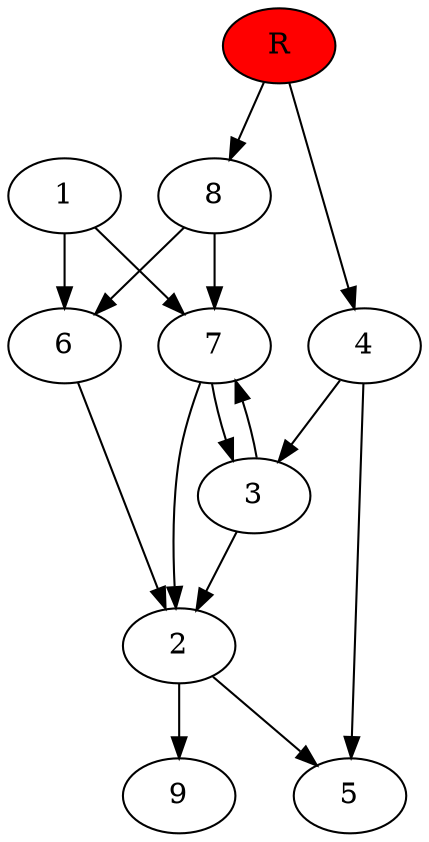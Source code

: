 digraph prb28111 {
	1
	2
	3
	4
	5
	6
	7
	8
	R [fillcolor="#ff0000" style=filled]
	1 -> 6
	1 -> 7
	2 -> 5
	2 -> 9
	3 -> 2
	3 -> 7
	4 -> 3
	4 -> 5
	6 -> 2
	7 -> 2
	7 -> 3
	8 -> 6
	8 -> 7
	R -> 4
	R -> 8
}

